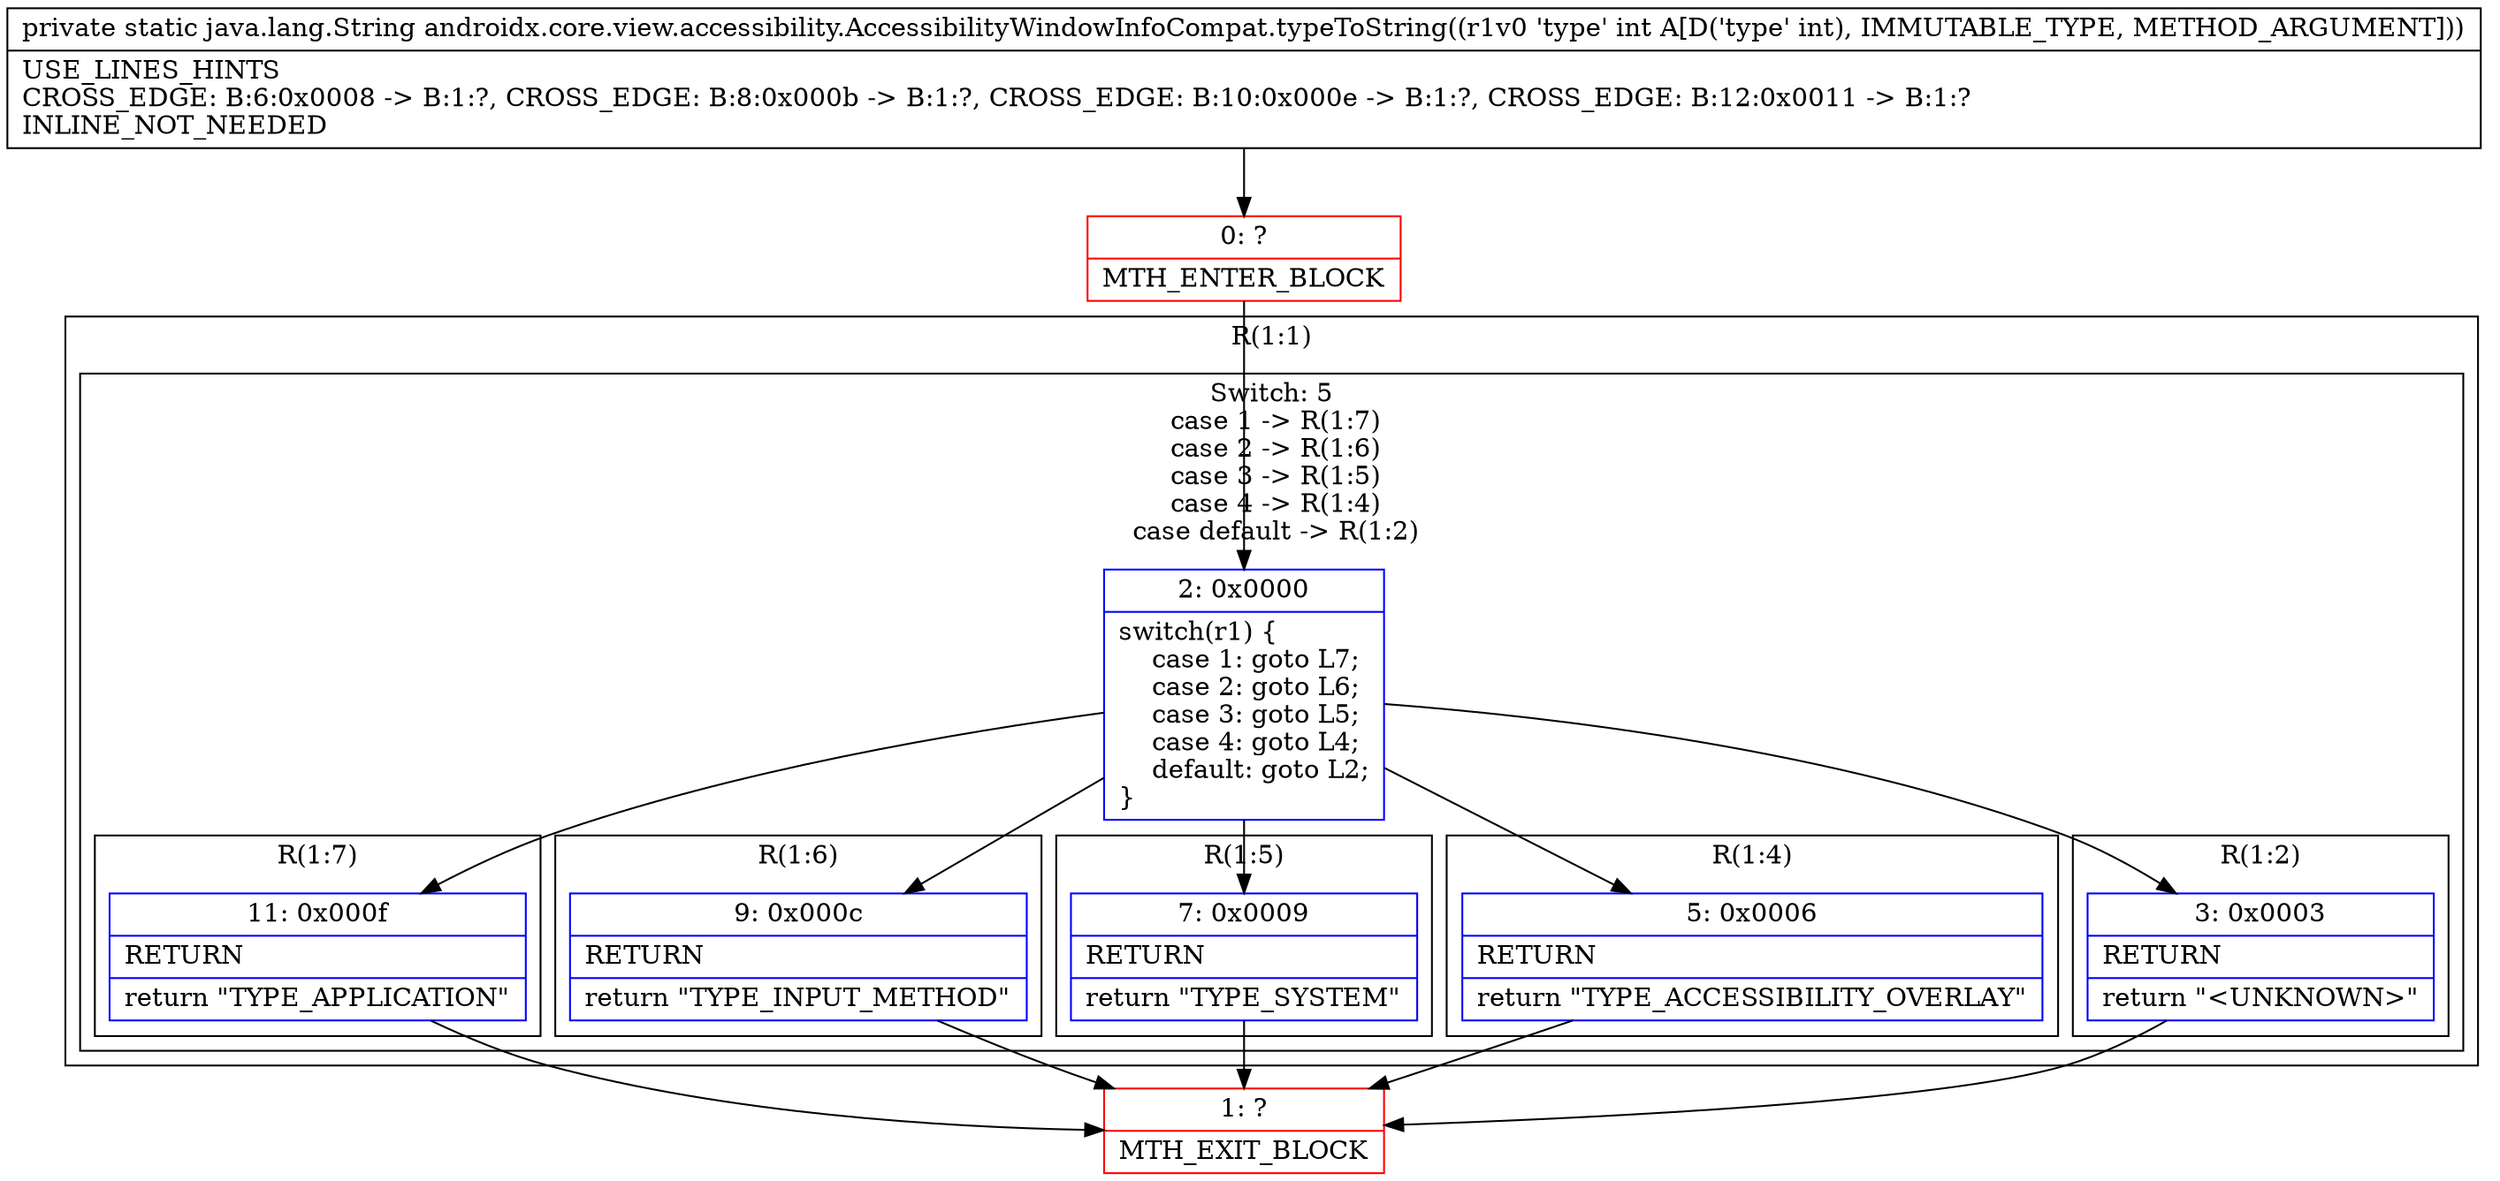 digraph "CFG forandroidx.core.view.accessibility.AccessibilityWindowInfoCompat.typeToString(I)Ljava\/lang\/String;" {
subgraph cluster_Region_1416758026 {
label = "R(1:1)";
node [shape=record,color=blue];
subgraph cluster_SwitchRegion_1104063319 {
label = "Switch: 5
 case 1 -> R(1:7)
 case 2 -> R(1:6)
 case 3 -> R(1:5)
 case 4 -> R(1:4)
 case default -> R(1:2)";
node [shape=record,color=blue];
Node_2 [shape=record,label="{2\:\ 0x0000|switch(r1) \{\l    case 1: goto L7;\l    case 2: goto L6;\l    case 3: goto L5;\l    case 4: goto L4;\l    default: goto L2;\l\}\l}"];
subgraph cluster_Region_1945143791 {
label = "R(1:7)";
node [shape=record,color=blue];
Node_11 [shape=record,label="{11\:\ 0x000f|RETURN\l|return \"TYPE_APPLICATION\"\l}"];
}
subgraph cluster_Region_2061262903 {
label = "R(1:6)";
node [shape=record,color=blue];
Node_9 [shape=record,label="{9\:\ 0x000c|RETURN\l|return \"TYPE_INPUT_METHOD\"\l}"];
}
subgraph cluster_Region_1047676469 {
label = "R(1:5)";
node [shape=record,color=blue];
Node_7 [shape=record,label="{7\:\ 0x0009|RETURN\l|return \"TYPE_SYSTEM\"\l}"];
}
subgraph cluster_Region_173196991 {
label = "R(1:4)";
node [shape=record,color=blue];
Node_5 [shape=record,label="{5\:\ 0x0006|RETURN\l|return \"TYPE_ACCESSIBILITY_OVERLAY\"\l}"];
}
subgraph cluster_Region_2107283947 {
label = "R(1:2)";
node [shape=record,color=blue];
Node_3 [shape=record,label="{3\:\ 0x0003|RETURN\l|return \"\<UNKNOWN\>\"\l}"];
}
}
}
Node_0 [shape=record,color=red,label="{0\:\ ?|MTH_ENTER_BLOCK\l}"];
Node_1 [shape=record,color=red,label="{1\:\ ?|MTH_EXIT_BLOCK\l}"];
MethodNode[shape=record,label="{private static java.lang.String androidx.core.view.accessibility.AccessibilityWindowInfoCompat.typeToString((r1v0 'type' int A[D('type' int), IMMUTABLE_TYPE, METHOD_ARGUMENT]))  | USE_LINES_HINTS\lCROSS_EDGE: B:6:0x0008 \-\> B:1:?, CROSS_EDGE: B:8:0x000b \-\> B:1:?, CROSS_EDGE: B:10:0x000e \-\> B:1:?, CROSS_EDGE: B:12:0x0011 \-\> B:1:?\lINLINE_NOT_NEEDED\l}"];
MethodNode -> Node_0;Node_2 -> Node_3;
Node_2 -> Node_5;
Node_2 -> Node_7;
Node_2 -> Node_9;
Node_2 -> Node_11;
Node_11 -> Node_1;
Node_9 -> Node_1;
Node_7 -> Node_1;
Node_5 -> Node_1;
Node_3 -> Node_1;
Node_0 -> Node_2;
}

